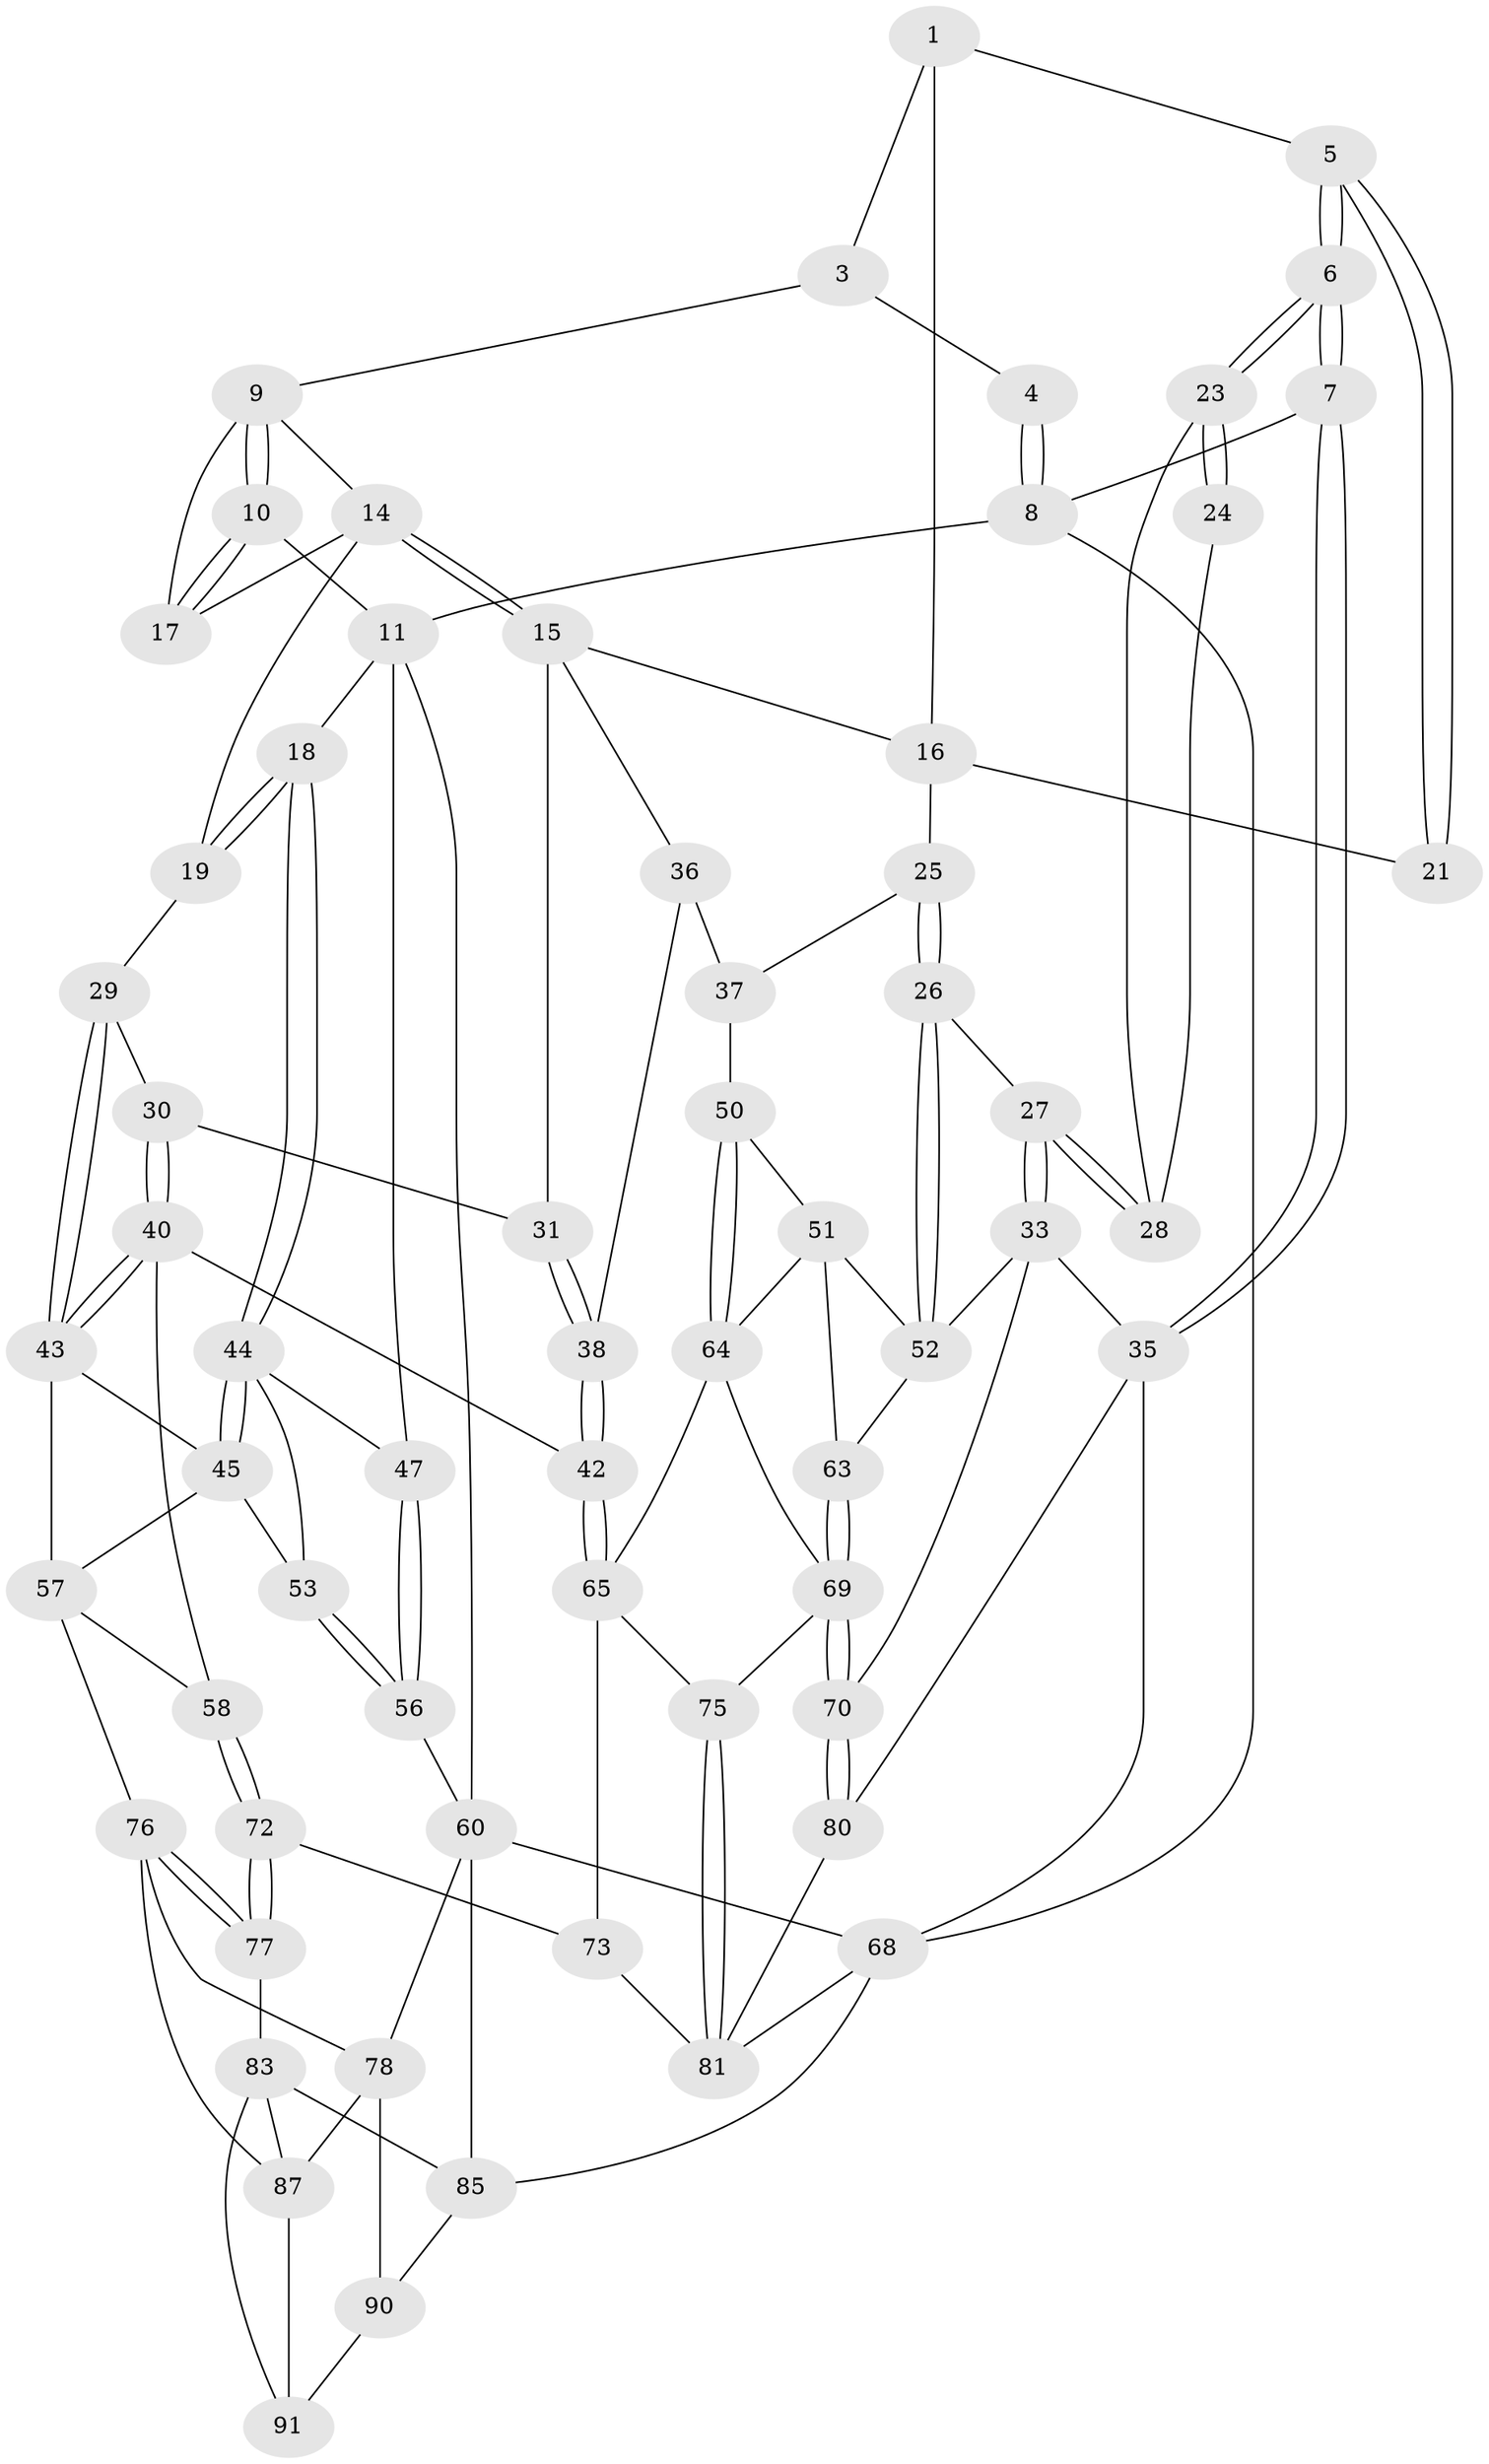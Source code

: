 // original degree distribution, {3: 0.03260869565217391, 6: 0.20652173913043478, 4: 0.20652173913043478, 5: 0.5543478260869565}
// Generated by graph-tools (version 1.1) at 2025/11/02/27/25 16:11:53]
// undirected, 64 vertices, 142 edges
graph export_dot {
graph [start="1"]
  node [color=gray90,style=filled];
  1 [pos="+0.15161994505074006+0",super="+2"];
  3 [pos="+0.4195437538601211+0"];
  4 [pos="+0.0679295161946192+0"];
  5 [pos="+0.16756229076614823+0.0914048466157363"];
  6 [pos="+0+0.08043870723109643"];
  7 [pos="+0+0.03856831494417409"];
  8 [pos="+0+0"];
  9 [pos="+0.5173813387912628+0",super="+13"];
  10 [pos="+0.8103075106728892+0"];
  11 [pos="+0.8189637904410376+0",super="+12"];
  14 [pos="+0.5043714747525099+0.16099706627324128",super="+20"];
  15 [pos="+0.43733676325014054+0.19610902581236542",super="+32"];
  16 [pos="+0.3297995338986297+0.15705341485009475",super="+22"];
  17 [pos="+0.6226939677433462+0.13255728243407455"];
  18 [pos="+0.7821647859840033+0.22603568847635472"];
  19 [pos="+0.6620312284712906+0.22445607382341187"];
  21 [pos="+0.2096660536891345+0.14886019383433527"];
  23 [pos="+0+0.15066964669270894"];
  24 [pos="+0.19569979328756215+0.1522337180536605"];
  25 [pos="+0.2741739139142767+0.20220267951567947"];
  26 [pos="+0.2440681087516242+0.26570502508956884"];
  27 [pos="+0.10262158993407486+0.2857958659331984"];
  28 [pos="+0.062892580530178+0.2253006578885615"];
  29 [pos="+0.6312800761111+0.2753813088005759"];
  30 [pos="+0.5088245111575975+0.28299906723968693"];
  31 [pos="+0.48157425782596985+0.2706862009830186"];
  33 [pos="+0.025154680593087418+0.41623373654907725",super="+34"];
  35 [pos="+0+0.4166428047549282",super="+67"];
  36 [pos="+0.4064869665711968+0.3337341699892649",super="+39"];
  37 [pos="+0.3815010595913892+0.3355900837518765",super="+49"];
  38 [pos="+0.46757291001554535+0.45342615662514374"];
  40 [pos="+0.5738500716895537+0.40021550496643815",super="+41"];
  42 [pos="+0.49021580009577603+0.47706429498355446"];
  43 [pos="+0.622957060400559+0.3785745604046802",super="+46"];
  44 [pos="+0.7969206966596165+0.24035545180535017",super="+48"];
  45 [pos="+0.7398758952819071+0.3543484138059893",super="+54"];
  47 [pos="+1+0"];
  50 [pos="+0.28646885239717695+0.40972162321927325"];
  51 [pos="+0.2689719745376652+0.4021398873516663",super="+62"];
  52 [pos="+0.25399197996514694+0.3935884391995075",super="+55"];
  53 [pos="+1+0.4892199486870332"];
  56 [pos="+1+0.5016735581607806"];
  57 [pos="+0.7358546725306712+0.5335739464307524",super="+59"];
  58 [pos="+0.732235912031793+0.5357746000520276"];
  60 [pos="+1+1",super="+61"];
  63 [pos="+0.16598980124881998+0.6190196769002818"];
  64 [pos="+0.3268082460457219+0.5391288820300896",super="+66"];
  65 [pos="+0.4782925124167076+0.532816550774164",super="+74"];
  68 [pos="+0+1",super="+86"];
  69 [pos="+0.15819425356553574+0.6735692623453495",super="+71"];
  70 [pos="+0.14237546531467202+0.7060207392796186"];
  72 [pos="+0.6066410309601106+0.6846681104919752"];
  73 [pos="+0.5358598086543629+0.6720522595963713"];
  75 [pos="+0.38270809019603913+0.6831098866567986"];
  76 [pos="+0.7722715440708762+0.7594970082326395",super="+79"];
  77 [pos="+0.6426525943636402+0.7282494141586929"];
  78 [pos="+0.884167844844178+0.7893454427344846",super="+89"];
  80 [pos="+0.12234399611364924+0.7644731222947516"];
  81 [pos="+0.2803302771906078+0.8366249256825353",super="+82"];
  83 [pos="+0.6376658613709412+0.768038924554983",super="+84"];
  85 [pos="+0.4873903378793495+1",super="+92"];
  87 [pos="+0.7402560136212353+0.875430614533288",super="+88"];
  90 [pos="+0.8675866322597339+0.9685737093223991"];
  91 [pos="+0.7119778208519298+0.9243468648632952"];
  1 -- 5;
  1 -- 16;
  1 -- 3;
  3 -- 4;
  3 -- 9;
  4 -- 8;
  4 -- 8;
  5 -- 6;
  5 -- 6;
  5 -- 21;
  5 -- 21;
  6 -- 7;
  6 -- 7;
  6 -- 23;
  6 -- 23;
  7 -- 8;
  7 -- 35;
  7 -- 35;
  8 -- 68;
  8 -- 11;
  9 -- 10;
  9 -- 10;
  9 -- 17;
  9 -- 14;
  10 -- 11;
  10 -- 17;
  10 -- 17;
  11 -- 18;
  11 -- 60;
  11 -- 47;
  14 -- 15;
  14 -- 15;
  14 -- 17;
  14 -- 19;
  15 -- 16;
  15 -- 31;
  15 -- 36;
  16 -- 25;
  16 -- 21;
  18 -- 19;
  18 -- 19;
  18 -- 44;
  18 -- 44;
  19 -- 29;
  23 -- 24;
  23 -- 24;
  23 -- 28;
  24 -- 28;
  25 -- 26;
  25 -- 26;
  25 -- 37;
  26 -- 27;
  26 -- 52;
  26 -- 52;
  27 -- 28;
  27 -- 28;
  27 -- 33;
  27 -- 33;
  29 -- 30;
  29 -- 43;
  29 -- 43;
  30 -- 31;
  30 -- 40;
  30 -- 40;
  31 -- 38;
  31 -- 38;
  33 -- 35;
  33 -- 70;
  33 -- 52;
  35 -- 80;
  35 -- 68;
  36 -- 37 [weight=2];
  36 -- 38;
  37 -- 50;
  38 -- 42;
  38 -- 42;
  40 -- 43;
  40 -- 43;
  40 -- 42;
  40 -- 58;
  42 -- 65;
  42 -- 65;
  43 -- 57;
  43 -- 45;
  44 -- 45;
  44 -- 45;
  44 -- 53;
  44 -- 47;
  45 -- 53;
  45 -- 57;
  47 -- 56;
  47 -- 56;
  50 -- 51;
  50 -- 64;
  50 -- 64;
  51 -- 52;
  51 -- 64;
  51 -- 63;
  52 -- 63;
  53 -- 56;
  53 -- 56;
  56 -- 60;
  57 -- 58;
  57 -- 76;
  58 -- 72;
  58 -- 72;
  60 -- 68;
  60 -- 85;
  60 -- 78;
  63 -- 69;
  63 -- 69;
  64 -- 65;
  64 -- 69;
  65 -- 73;
  65 -- 75;
  68 -- 85;
  68 -- 81;
  69 -- 70;
  69 -- 70;
  69 -- 75;
  70 -- 80;
  70 -- 80;
  72 -- 73;
  72 -- 77;
  72 -- 77;
  73 -- 81;
  75 -- 81;
  75 -- 81;
  76 -- 77;
  76 -- 77;
  76 -- 78;
  76 -- 87;
  77 -- 83;
  78 -- 90;
  78 -- 87;
  80 -- 81;
  83 -- 87;
  83 -- 91;
  83 -- 85;
  85 -- 90;
  87 -- 91;
  90 -- 91;
}
